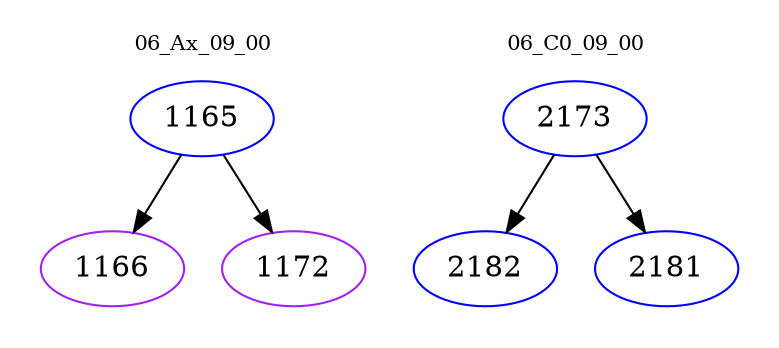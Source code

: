 digraph{
subgraph cluster_0 {
color = white
label = "06_Ax_09_00";
fontsize=10;
T0_1165 [label="1165", color="blue"]
T0_1165 -> T0_1166 [color="black"]
T0_1166 [label="1166", color="purple"]
T0_1165 -> T0_1172 [color="black"]
T0_1172 [label="1172", color="purple"]
}
subgraph cluster_1 {
color = white
label = "06_C0_09_00";
fontsize=10;
T1_2173 [label="2173", color="blue"]
T1_2173 -> T1_2182 [color="black"]
T1_2182 [label="2182", color="blue"]
T1_2173 -> T1_2181 [color="black"]
T1_2181 [label="2181", color="blue"]
}
}
